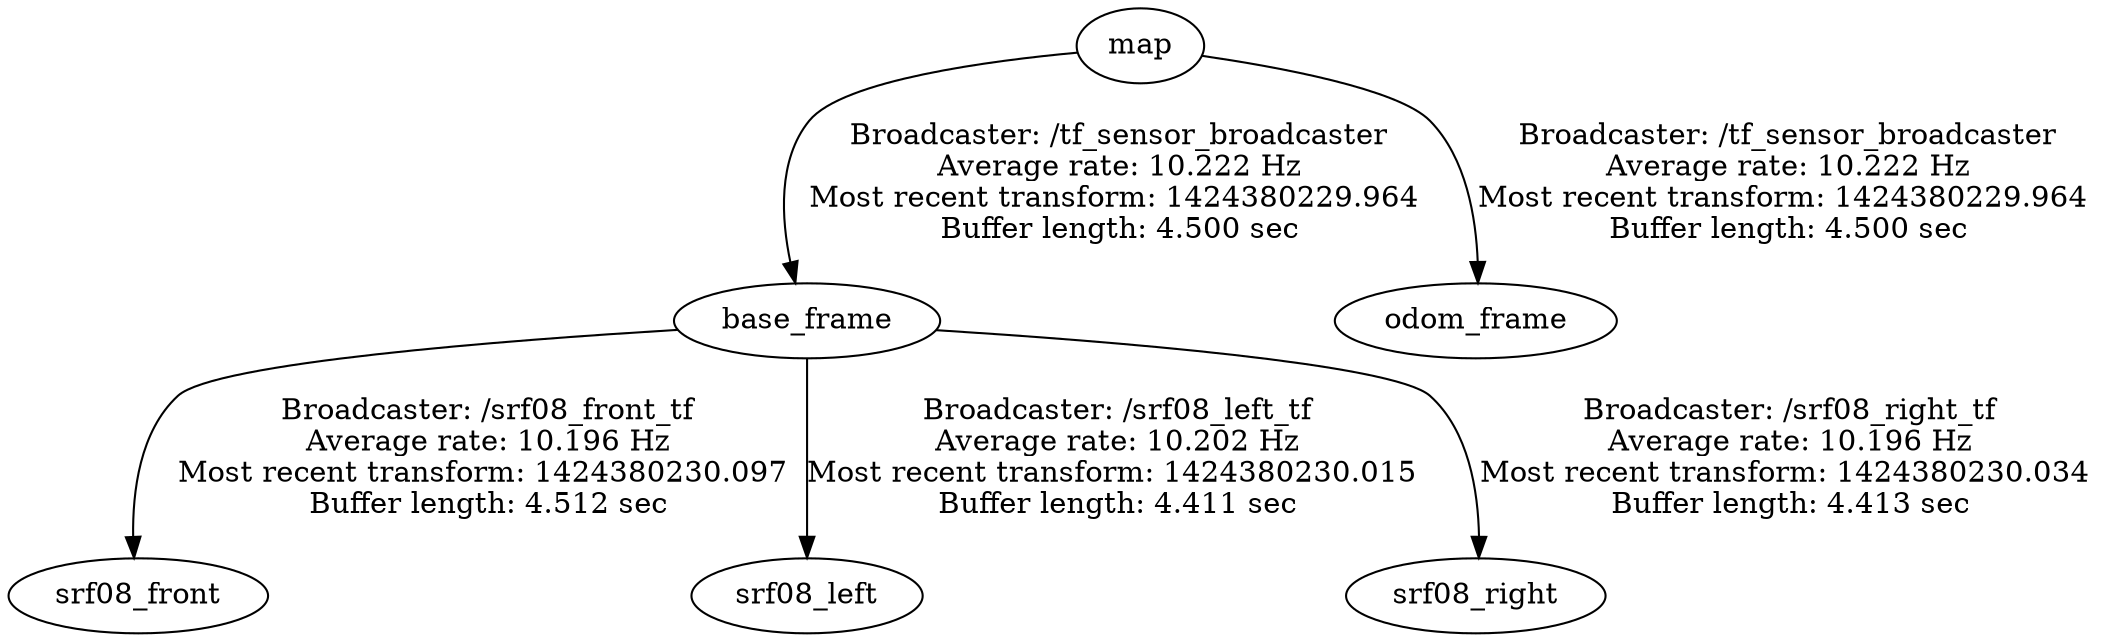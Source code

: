 digraph G {
"map" -> "base_frame"[label="Broadcaster: /tf_sensor_broadcaster\nAverage rate: 10.222 Hz\nMost recent transform: 1424380229.964 \nBuffer length: 4.500 sec\n"];
"map" -> "odom_frame"[label="Broadcaster: /tf_sensor_broadcaster\nAverage rate: 10.222 Hz\nMost recent transform: 1424380229.964 \nBuffer length: 4.500 sec\n"];
"base_frame" -> "srf08_front"[label="Broadcaster: /srf08_front_tf\nAverage rate: 10.196 Hz\nMost recent transform: 1424380230.097 \nBuffer length: 4.512 sec\n"];
"base_frame" -> "srf08_left"[label="Broadcaster: /srf08_left_tf\nAverage rate: 10.202 Hz\nMost recent transform: 1424380230.015 \nBuffer length: 4.411 sec\n"];
"base_frame" -> "srf08_right"[label="Broadcaster: /srf08_right_tf\nAverage rate: 10.196 Hz\nMost recent transform: 1424380230.034 \nBuffer length: 4.413 sec\n"];
}